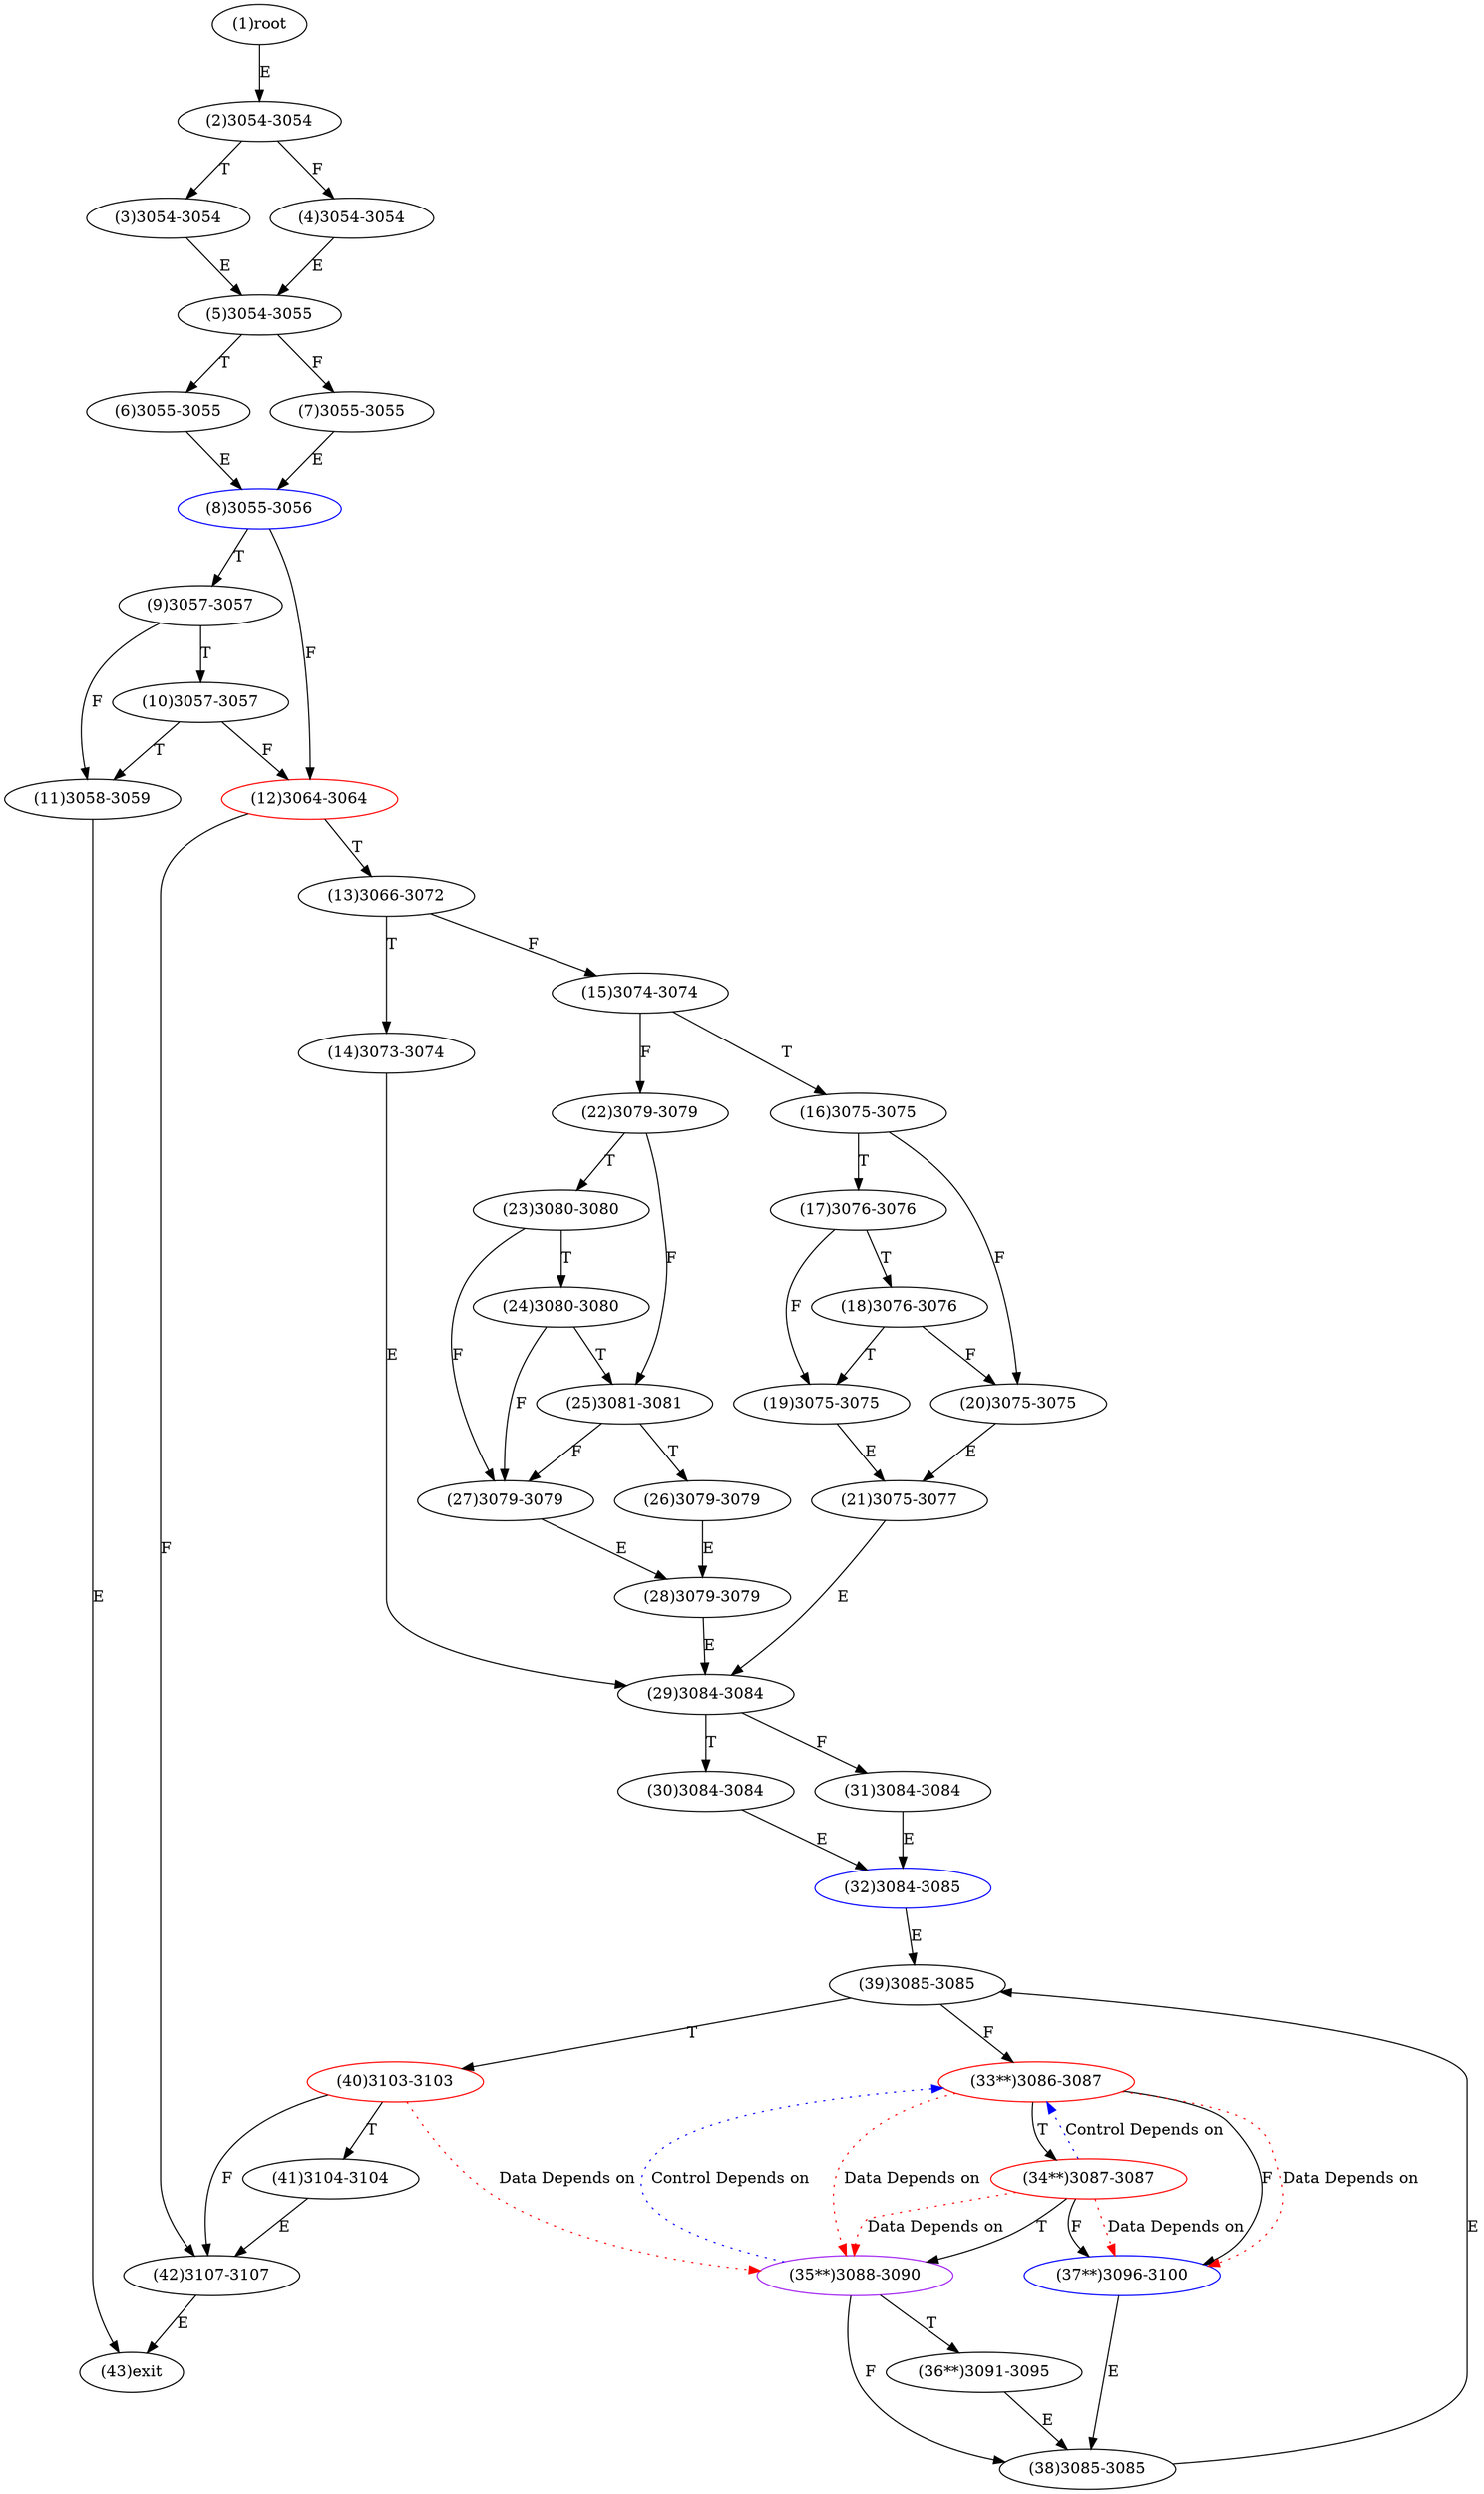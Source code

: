 digraph "" { 
1[ label="(1)root"];
2[ label="(2)3054-3054"];
3[ label="(3)3054-3054"];
4[ label="(4)3054-3054"];
5[ label="(5)3054-3055"];
6[ label="(6)3055-3055"];
7[ label="(7)3055-3055"];
8[ label="(8)3055-3056",color=blue];
9[ label="(9)3057-3057"];
10[ label="(10)3057-3057"];
11[ label="(11)3058-3059"];
12[ label="(12)3064-3064",color=red];
13[ label="(13)3066-3072"];
14[ label="(14)3073-3074"];
15[ label="(15)3074-3074"];
17[ label="(17)3076-3076"];
16[ label="(16)3075-3075"];
19[ label="(19)3075-3075"];
18[ label="(18)3076-3076"];
21[ label="(21)3075-3077"];
20[ label="(20)3075-3075"];
23[ label="(23)3080-3080"];
22[ label="(22)3079-3079"];
25[ label="(25)3081-3081"];
24[ label="(24)3080-3080"];
27[ label="(27)3079-3079"];
26[ label="(26)3079-3079"];
29[ label="(29)3084-3084"];
28[ label="(28)3079-3079"];
31[ label="(31)3084-3084"];
30[ label="(30)3084-3084"];
34[ label="(34**)3087-3087",color=red];
35[ label="(35**)3088-3090",color=purple];
32[ label="(32)3084-3085",color=blue];
33[ label="(33**)3086-3087",color=red];
38[ label="(38)3085-3085"];
39[ label="(39)3085-3085"];
36[ label="(36**)3091-3095"];
37[ label="(37**)3096-3100",color=blue];
42[ label="(42)3107-3107"];
43[ label="(43)exit"];
40[ label="(40)3103-3103",color=red];
41[ label="(41)3104-3104"];
1->2[ label="E"];
2->4[ label="F"];
2->3[ label="T"];
3->5[ label="E"];
4->5[ label="E"];
5->7[ label="F"];
5->6[ label="T"];
6->8[ label="E"];
7->8[ label="E"];
8->12[ label="F"];
8->9[ label="T"];
9->11[ label="F"];
9->10[ label="T"];
10->12[ label="F"];
10->11[ label="T"];
11->43[ label="E"];
12->42[ label="F"];
12->13[ label="T"];
13->15[ label="F"];
13->14[ label="T"];
14->29[ label="E"];
15->22[ label="F"];
15->16[ label="T"];
16->20[ label="F"];
16->17[ label="T"];
17->19[ label="F"];
17->18[ label="T"];
18->20[ label="F"];
18->19[ label="T"];
19->21[ label="E"];
20->21[ label="E"];
21->29[ label="E"];
22->25[ label="F"];
22->23[ label="T"];
23->27[ label="F"];
23->24[ label="T"];
24->27[ label="F"];
24->25[ label="T"];
25->27[ label="F"];
25->26[ label="T"];
26->28[ label="E"];
27->28[ label="E"];
28->29[ label="E"];
29->31[ label="F"];
29->30[ label="T"];
30->32[ label="E"];
31->32[ label="E"];
32->39[ label="E"];
33->37[ label="F"];
33->34[ label="T"];
34->37[ label="F"];
34->35[ label="T"];
35->38[ label="F"];
35->36[ label="T"];
36->38[ label="E"];
37->38[ label="E"];
38->39[ label="E"];
39->33[ label="F"];
39->40[ label="T"];
40->42[ label="F"];
40->41[ label="T"];
41->42[ label="E"];
42->43[ label="E"];
34->35[ color="red" label="Data Depends on" style = dotted ];
34->33[ color="blue" label="Control Depends on" style = dotted ];
34->37[ color="red" label="Data Depends on" style = dotted ];
35->33[ color="blue" label="Control Depends on" style = dotted ];
33->35[ color="red" label="Data Depends on" style = dotted ];
33->37[ color="red" label="Data Depends on" style = dotted ];
40->35[ color="red" label="Data Depends on" style = dotted ];
}